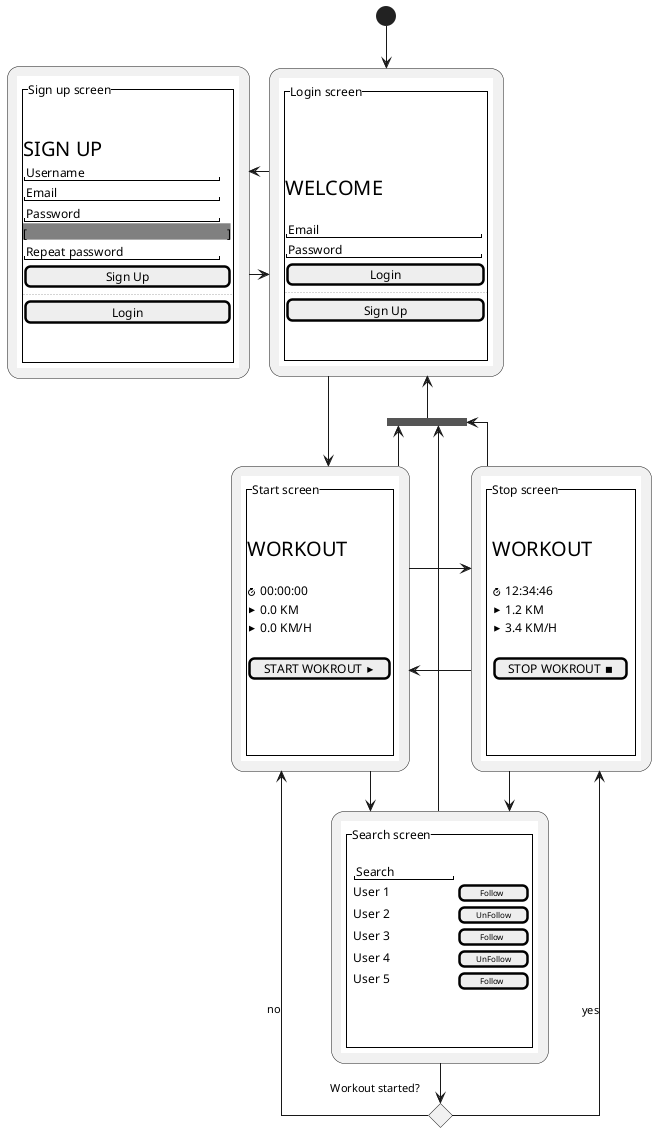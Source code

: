 @startuml ActivityWireframe
scale 1

skinparam Linetype ortho

(*) -down-> "
{{
salt
{^ Login screen
	.
	.
	.
	.
	<size:20>WELCOME</size>
	.
	"Email                   "
	"Password                "
	[           Login        ]
	..or..
	[           Sign Up      ]
	.
	.
}

}}
" as Login

Login -left-> "
{{
salt
{^Sign up screen
	.
	.
	<size:20>SIGN UP
	"Username                "
	"Email                   "
	"Password                "
	<back:grey>[                                                                ]
	"Repeat password         "
	[           Sign Up       ]
	..or..
	[           Login         ]
	.
	.
} 
}}
" as SignUp

SignUp -right-> Login 

Login -down-> "
{{
salt
{^ Start screen
	.
	.
	<size:20>WORKOUT</size>
	.
	<&timer> 00:00:00
	<&media-play> 0.0 KM
	<&media-play> 0.0 KM/H
	.
	[ START WOKROUT <&media-play>]
	.
	.
	.
	.
}
}}
" as StartWorkout


StartWorkout -up-> ===B1===
===B1=== -up-> Login

StartWorkout -right-> "
{{
salt
{^ Stop screen
	. | . | .
	. | . | .
	. | <size:20>WORKOUT</size>
	. | .
	. | <&timer> 12:34:46
	. | <&media-play> 1.2 KM
	. | <&media-play> 3.4 KM/H
	. | .
	. | [ STOP WOKROUT <&media-stop>]
	. | .
	. | .
	. | .
	. | .
}
}}
" as StopWorkout

StopWorkout -left-> StartWorkout
StopWorkout -up-> ===B1===

StartWorkout -down-> "
{{
salt
{^ Search screen
	.
	{
		. | "Search      " | * | .
		. | User 1  |.| [<size:8>Follow  </size>]
		. | User 2  |.| [<size:8>UnFollow</size>]
		. | User 3  |.| [<size:8>Follow  </size>]
		. | User 4  |.| [<size:8>UnFollow</size>]
		. | User 5  |.| [<size:8>Follow  </size>]
	}
	.
	.
	.
}
}}
" as Search

Search -up-> ===B1===

Search --> if "Workout started?" then
	-right-> [yes] StopWorkout
else
	-left->[no] StartWorkout
endif

StopWorkout --> Search


@enduml